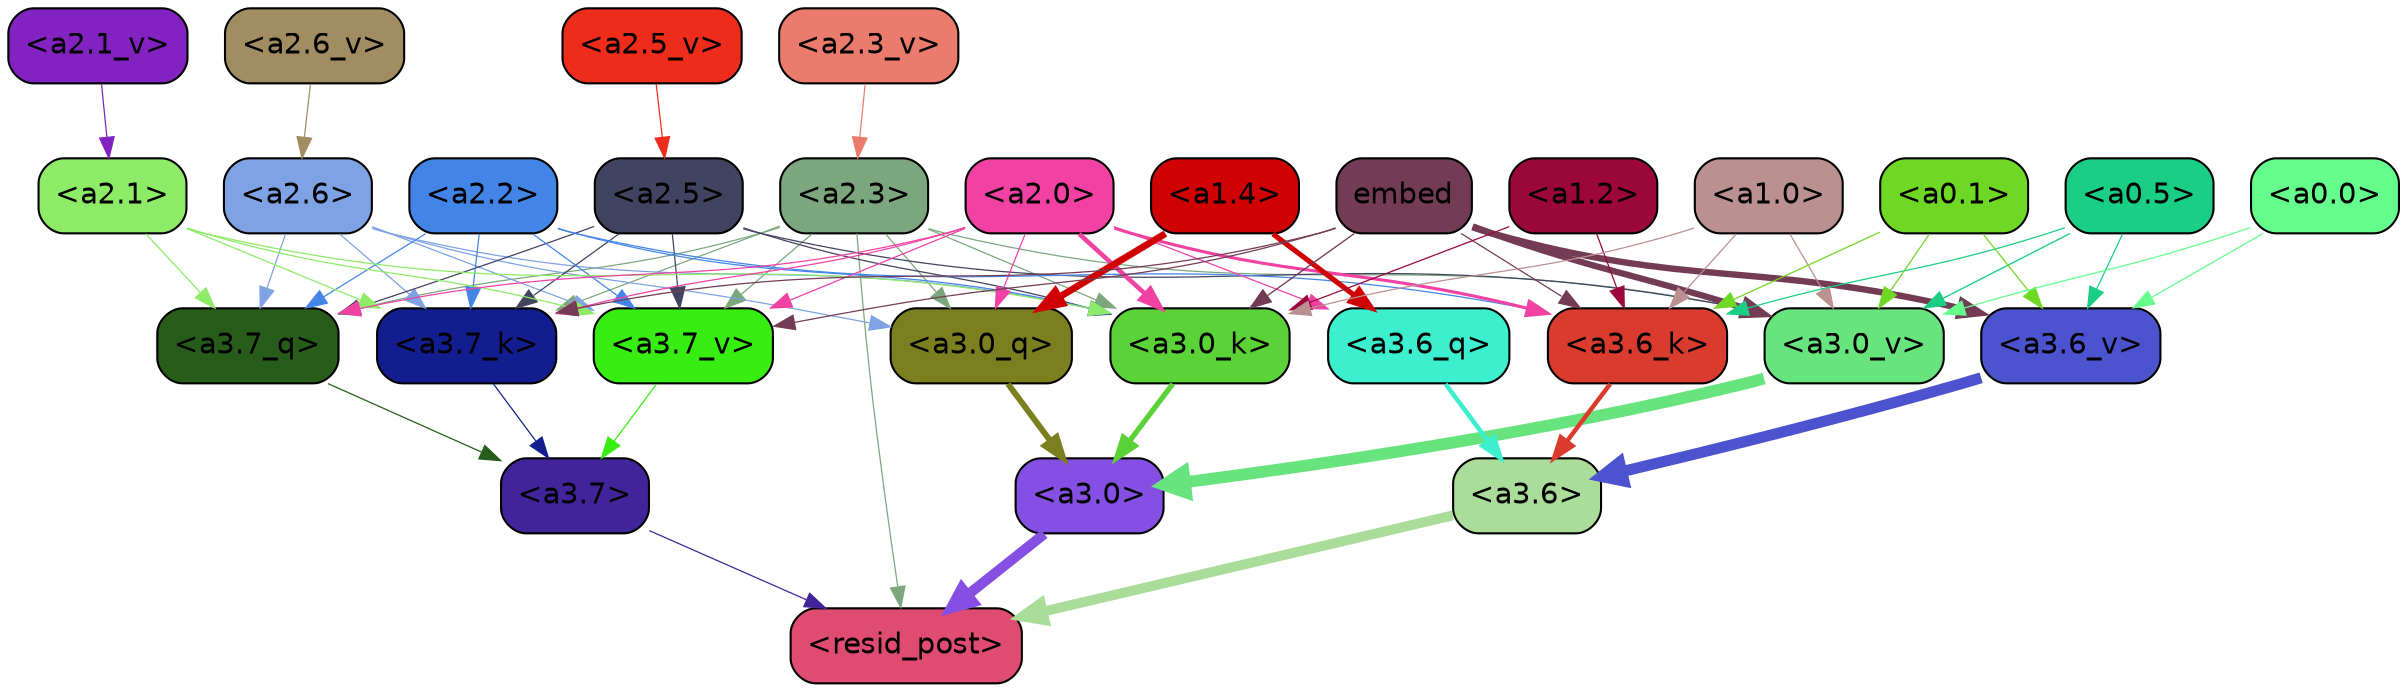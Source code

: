 strict digraph "" {
	graph [bgcolor=transparent,
		layout=dot,
		overlap=false,
		splines=true
	];
	"<a3.7>"	[color=black,
		fillcolor="#41249a",
		fontname=Helvetica,
		shape=box,
		style="filled, rounded"];
	"<resid_post>"	[color=black,
		fillcolor="#e04b71",
		fontname=Helvetica,
		shape=box,
		style="filled, rounded"];
	"<a3.7>" -> "<resid_post>"	[color="#41249a",
		penwidth=0.6];
	"<a3.6>"	[color=black,
		fillcolor="#aadc9a",
		fontname=Helvetica,
		shape=box,
		style="filled, rounded"];
	"<a3.6>" -> "<resid_post>"	[color="#aadc9a",
		penwidth=4.7534414529800415];
	"<a3.0>"	[color=black,
		fillcolor="#854fe3",
		fontname=Helvetica,
		shape=box,
		style="filled, rounded"];
	"<a3.0>" -> "<resid_post>"	[color="#854fe3",
		penwidth=4.898576855659485];
	"<a2.3>"	[color=black,
		fillcolor="#7ca77e",
		fontname=Helvetica,
		shape=box,
		style="filled, rounded"];
	"<a2.3>" -> "<resid_post>"	[color="#7ca77e",
		penwidth=0.6];
	"<a3.7_q>"	[color=black,
		fillcolor="#275c1b",
		fontname=Helvetica,
		shape=box,
		style="filled, rounded"];
	"<a2.3>" -> "<a3.7_q>"	[color="#7ca77e",
		penwidth=0.6];
	"<a3.0_q>"	[color=black,
		fillcolor="#7c7f1f",
		fontname=Helvetica,
		shape=box,
		style="filled, rounded"];
	"<a2.3>" -> "<a3.0_q>"	[color="#7ca77e",
		penwidth=0.6];
	"<a3.7_k>"	[color=black,
		fillcolor="#121d8f",
		fontname=Helvetica,
		shape=box,
		style="filled, rounded"];
	"<a2.3>" -> "<a3.7_k>"	[color="#7ca77e",
		penwidth=0.6];
	"<a3.0_k>"	[color=black,
		fillcolor="#5bd338",
		fontname=Helvetica,
		shape=box,
		style="filled, rounded"];
	"<a2.3>" -> "<a3.0_k>"	[color="#7ca77e",
		penwidth=0.6];
	"<a3.7_v>"	[color=black,
		fillcolor="#37ed11",
		fontname=Helvetica,
		shape=box,
		style="filled, rounded"];
	"<a2.3>" -> "<a3.7_v>"	[color="#7ca77e",
		penwidth=0.6];
	"<a3.0_v>"	[color=black,
		fillcolor="#68e47f",
		fontname=Helvetica,
		shape=box,
		style="filled, rounded"];
	"<a2.3>" -> "<a3.0_v>"	[color="#7ca77e",
		penwidth=0.6];
	"<a3.7_q>" -> "<a3.7>"	[color="#275c1b",
		penwidth=0.6];
	"<a3.6_q>"	[color=black,
		fillcolor="#3befcf",
		fontname=Helvetica,
		shape=box,
		style="filled, rounded"];
	"<a3.6_q>" -> "<a3.6>"	[color="#3befcf",
		penwidth=2.160832464694977];
	"<a3.0_q>" -> "<a3.0>"	[color="#7c7f1f",
		penwidth=2.870753765106201];
	"<a3.7_k>" -> "<a3.7>"	[color="#121d8f",
		penwidth=0.6];
	"<a3.6_k>"	[color=black,
		fillcolor="#d93c2e",
		fontname=Helvetica,
		shape=box,
		style="filled, rounded"];
	"<a3.6_k>" -> "<a3.6>"	[color="#d93c2e",
		penwidth=2.13908451795578];
	"<a3.0_k>" -> "<a3.0>"	[color="#5bd338",
		penwidth=2.520303964614868];
	"<a3.7_v>" -> "<a3.7>"	[color="#37ed11",
		penwidth=0.6];
	"<a3.6_v>"	[color=black,
		fillcolor="#4c53ce",
		fontname=Helvetica,
		shape=box,
		style="filled, rounded"];
	"<a3.6_v>" -> "<a3.6>"	[color="#4c53ce",
		penwidth=5.297133803367615];
	"<a3.0_v>" -> "<a3.0>"	[color="#68e47f",
		penwidth=5.680712580680847];
	"<a2.6>"	[color=black,
		fillcolor="#7ea2e4",
		fontname=Helvetica,
		shape=box,
		style="filled, rounded"];
	"<a2.6>" -> "<a3.7_q>"	[color="#7ea2e4",
		penwidth=0.6];
	"<a2.6>" -> "<a3.0_q>"	[color="#7ea2e4",
		penwidth=0.6];
	"<a2.6>" -> "<a3.7_k>"	[color="#7ea2e4",
		penwidth=0.6];
	"<a2.6>" -> "<a3.0_k>"	[color="#7ea2e4",
		penwidth=0.6];
	"<a2.6>" -> "<a3.7_v>"	[color="#7ea2e4",
		penwidth=0.6];
	"<a2.5>"	[color=black,
		fillcolor="#414360",
		fontname=Helvetica,
		shape=box,
		style="filled, rounded"];
	"<a2.5>" -> "<a3.7_q>"	[color="#414360",
		penwidth=0.6];
	"<a2.5>" -> "<a3.7_k>"	[color="#414360",
		penwidth=0.6];
	"<a2.5>" -> "<a3.0_k>"	[color="#414360",
		penwidth=0.6];
	"<a2.5>" -> "<a3.7_v>"	[color="#414360",
		penwidth=0.6];
	"<a2.5>" -> "<a3.0_v>"	[color="#414360",
		penwidth=0.6];
	"<a2.2>"	[color=black,
		fillcolor="#4385e7",
		fontname=Helvetica,
		shape=box,
		style="filled, rounded"];
	"<a2.2>" -> "<a3.7_q>"	[color="#4385e7",
		penwidth=0.6];
	"<a2.2>" -> "<a3.7_k>"	[color="#4385e7",
		penwidth=0.6];
	"<a2.2>" -> "<a3.6_k>"	[color="#4385e7",
		penwidth=0.6];
	"<a2.2>" -> "<a3.0_k>"	[color="#4385e7",
		penwidth=0.6];
	"<a2.2>" -> "<a3.7_v>"	[color="#4385e7",
		penwidth=0.6];
	"<a2.1>"	[color=black,
		fillcolor="#8deb67",
		fontname=Helvetica,
		shape=box,
		style="filled, rounded"];
	"<a2.1>" -> "<a3.7_q>"	[color="#8deb67",
		penwidth=0.6];
	"<a2.1>" -> "<a3.7_k>"	[color="#8deb67",
		penwidth=0.6];
	"<a2.1>" -> "<a3.0_k>"	[color="#8deb67",
		penwidth=0.6];
	"<a2.1>" -> "<a3.7_v>"	[color="#8deb67",
		penwidth=0.6];
	"<a2.0>"	[color=black,
		fillcolor="#f142a4",
		fontname=Helvetica,
		shape=box,
		style="filled, rounded"];
	"<a2.0>" -> "<a3.7_q>"	[color="#f142a4",
		penwidth=0.6];
	"<a2.0>" -> "<a3.6_q>"	[color="#f142a4",
		penwidth=0.6];
	"<a2.0>" -> "<a3.0_q>"	[color="#f142a4",
		penwidth=0.6];
	"<a2.0>" -> "<a3.7_k>"	[color="#f142a4",
		penwidth=0.6];
	"<a2.0>" -> "<a3.6_k>"	[color="#f142a4",
		penwidth=1.4957321882247925];
	"<a2.0>" -> "<a3.0_k>"	[color="#f142a4",
		penwidth=2.18752121925354];
	"<a2.0>" -> "<a3.7_v>"	[color="#f142a4",
		penwidth=0.6];
	"<a1.4>"	[color=black,
		fillcolor="#cf0103",
		fontname=Helvetica,
		shape=box,
		style="filled, rounded"];
	"<a1.4>" -> "<a3.6_q>"	[color="#cf0103",
		penwidth=2.4829938411712646];
	"<a1.4>" -> "<a3.0_q>"	[color="#cf0103",
		penwidth=3.299744725227356];
	embed	[color=black,
		fillcolor="#733b54",
		fontname=Helvetica,
		shape=box,
		style="filled, rounded"];
	embed -> "<a3.7_k>"	[color="#733b54",
		penwidth=0.6];
	embed -> "<a3.6_k>"	[color="#733b54",
		penwidth=0.6];
	embed -> "<a3.0_k>"	[color="#733b54",
		penwidth=0.6394047290086746];
	embed -> "<a3.7_v>"	[color="#733b54",
		penwidth=0.6];
	embed -> "<a3.6_v>"	[color="#733b54",
		penwidth=3.067279100418091];
	embed -> "<a3.0_v>"	[color="#733b54",
		penwidth=3.0212591886520386];
	"<a1.2>"	[color=black,
		fillcolor="#9b0739",
		fontname=Helvetica,
		shape=box,
		style="filled, rounded"];
	"<a1.2>" -> "<a3.6_k>"	[color="#9b0739",
		penwidth=0.6];
	"<a1.2>" -> "<a3.0_k>"	[color="#9b0739",
		penwidth=0.6];
	"<a1.0>"	[color=black,
		fillcolor="#ba9091",
		fontname=Helvetica,
		shape=box,
		style="filled, rounded"];
	"<a1.0>" -> "<a3.6_k>"	[color="#ba9091",
		penwidth=0.6];
	"<a1.0>" -> "<a3.0_k>"	[color="#ba9091",
		penwidth=0.6];
	"<a1.0>" -> "<a3.0_v>"	[color="#ba9091",
		penwidth=0.6];
	"<a0.5>"	[color=black,
		fillcolor="#1acf85",
		fontname=Helvetica,
		shape=box,
		style="filled, rounded"];
	"<a0.5>" -> "<a3.6_k>"	[color="#1acf85",
		penwidth=0.6];
	"<a0.5>" -> "<a3.6_v>"	[color="#1acf85",
		penwidth=0.6];
	"<a0.5>" -> "<a3.0_v>"	[color="#1acf85",
		penwidth=0.648682102560997];
	"<a0.1>"	[color=black,
		fillcolor="#6fd825",
		fontname=Helvetica,
		shape=box,
		style="filled, rounded"];
	"<a0.1>" -> "<a3.6_k>"	[color="#6fd825",
		penwidth=0.6];
	"<a0.1>" -> "<a3.6_v>"	[color="#6fd825",
		penwidth=0.6];
	"<a0.1>" -> "<a3.0_v>"	[color="#6fd825",
		penwidth=0.6];
	"<a0.0>"	[color=black,
		fillcolor="#65fe8d",
		fontname=Helvetica,
		shape=box,
		style="filled, rounded"];
	"<a0.0>" -> "<a3.6_v>"	[color="#65fe8d",
		penwidth=0.6];
	"<a0.0>" -> "<a3.0_v>"	[color="#65fe8d",
		penwidth=0.6];
	"<a2.6_v>"	[color=black,
		fillcolor="#a28d62",
		fontname=Helvetica,
		shape=box,
		style="filled, rounded"];
	"<a2.6_v>" -> "<a2.6>"	[color="#a28d62",
		penwidth=0.6];
	"<a2.5_v>"	[color=black,
		fillcolor="#ee2c1b",
		fontname=Helvetica,
		shape=box,
		style="filled, rounded"];
	"<a2.5_v>" -> "<a2.5>"	[color="#ee2c1b",
		penwidth=0.6];
	"<a2.3_v>"	[color=black,
		fillcolor="#eb7c6d",
		fontname=Helvetica,
		shape=box,
		style="filled, rounded"];
	"<a2.3_v>" -> "<a2.3>"	[color="#eb7c6d",
		penwidth=0.6];
	"<a2.1_v>"	[color=black,
		fillcolor="#8122c1",
		fontname=Helvetica,
		shape=box,
		style="filled, rounded"];
	"<a2.1_v>" -> "<a2.1>"	[color="#8122c1",
		penwidth=0.6];
}
